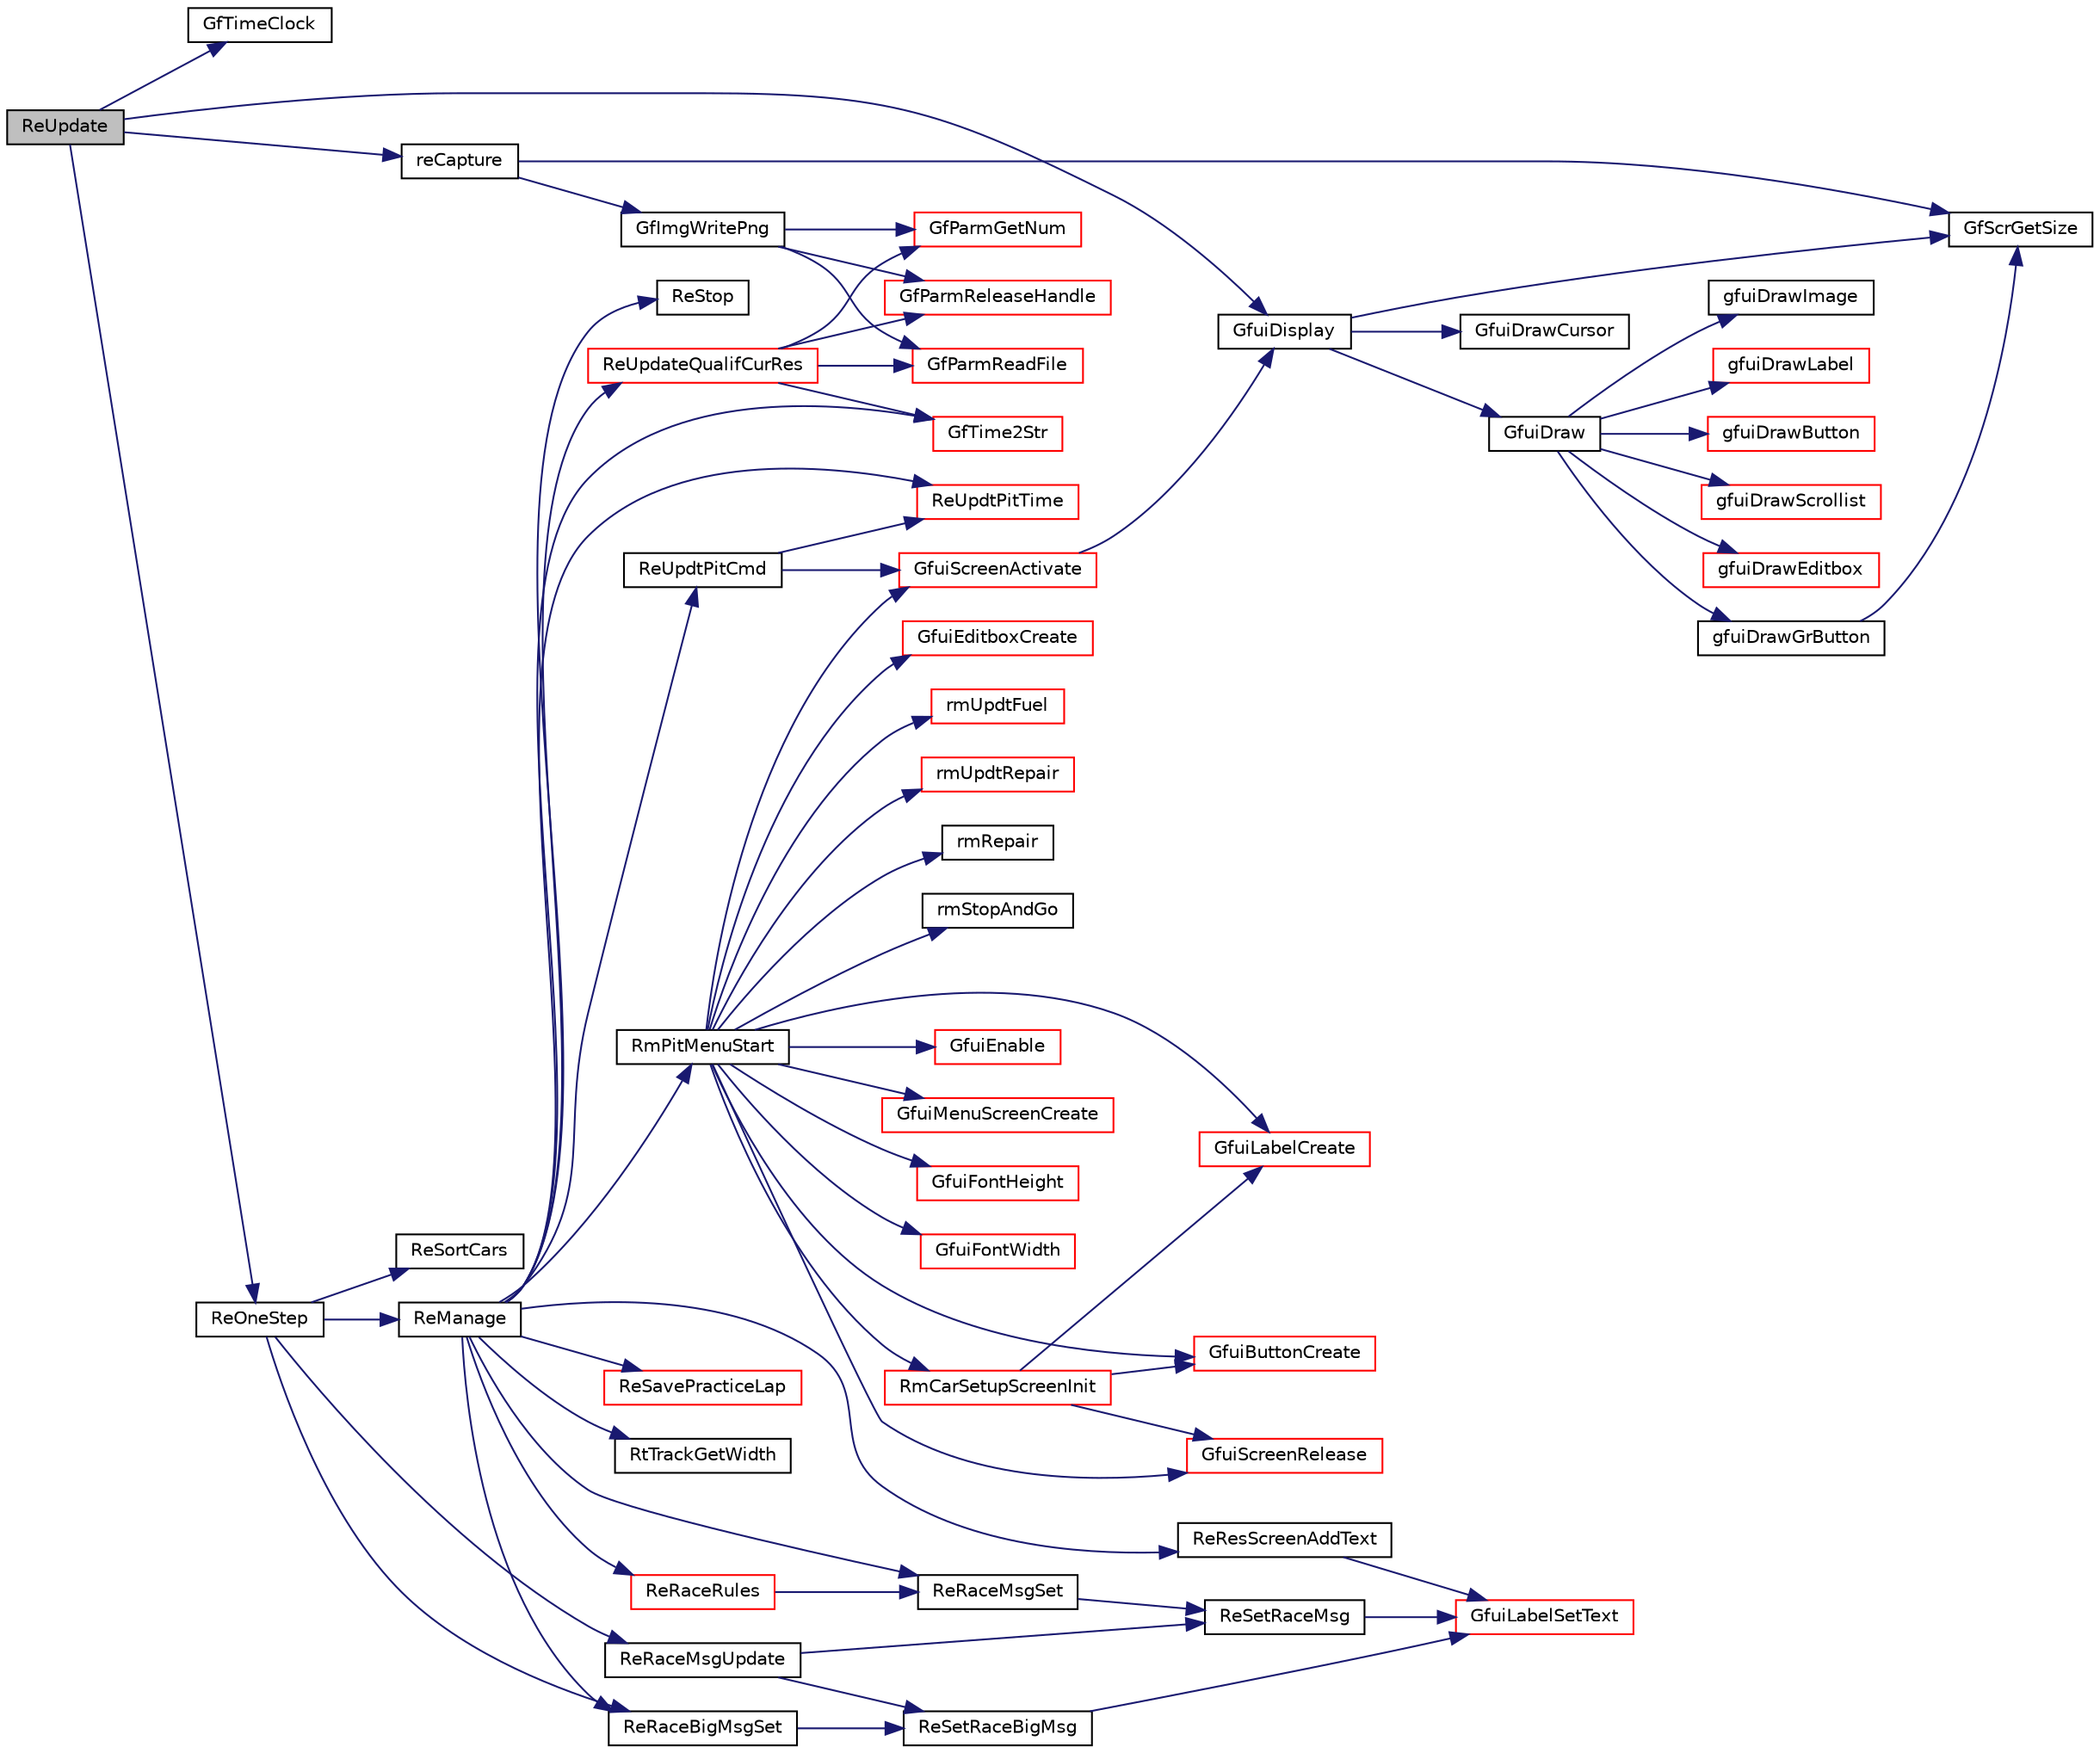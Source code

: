 digraph "ReUpdate"
{
  edge [fontname="Helvetica",fontsize="10",labelfontname="Helvetica",labelfontsize="10"];
  node [fontname="Helvetica",fontsize="10",shape=record];
  rankdir="LR";
  Node1 [label="ReUpdate",height=0.2,width=0.4,color="black", fillcolor="grey75", style="filled", fontcolor="black"];
  Node1 -> Node2 [color="midnightblue",fontsize="10",style="solid",fontname="Helvetica"];
  Node2 [label="GfTimeClock",height=0.2,width=0.4,color="black", fillcolor="white", style="filled",URL="$os_8cpp.html#aa735d1d80d0c5f9b180b077193f32c3b",tooltip="Get the time in seconds. "];
  Node1 -> Node3 [color="midnightblue",fontsize="10",style="solid",fontname="Helvetica"];
  Node3 [label="ReOneStep",height=0.2,width=0.4,color="black", fillcolor="white", style="filled",URL="$raceengine_8cpp.html#a47222ca180011ccaf70df056baacda2f"];
  Node3 -> Node4 [color="midnightblue",fontsize="10",style="solid",fontname="Helvetica"];
  Node4 [label="ReRaceBigMsgSet",height=0.2,width=0.4,color="black", fillcolor="white", style="filled",URL="$raceengine_8cpp.html#a000e495664ebe979c93e6a73a3140360"];
  Node4 -> Node5 [color="midnightblue",fontsize="10",style="solid",fontname="Helvetica"];
  Node5 [label="ReSetRaceBigMsg",height=0.2,width=0.4,color="black", fillcolor="white", style="filled",URL="$racegl_8cpp.html#a4c59665f68a1e122dccfb7dbc97aa408"];
  Node5 -> Node6 [color="midnightblue",fontsize="10",style="solid",fontname="Helvetica"];
  Node6 [label="GfuiLabelSetText",height=0.2,width=0.4,color="red", fillcolor="white", style="filled",URL="$group__gui.html#ga14f9a31e80f932a65f5bee3dec5a74af",tooltip="Change the text of a label. "];
  Node3 -> Node7 [color="midnightblue",fontsize="10",style="solid",fontname="Helvetica"];
  Node7 [label="ReManage",height=0.2,width=0.4,color="black", fillcolor="white", style="filled",URL="$raceengine_8cpp.html#aff10557e3972747b7705c59116b528c9"];
  Node7 -> Node8 [color="midnightblue",fontsize="10",style="solid",fontname="Helvetica"];
  Node8 [label="ReRaceMsgSet",height=0.2,width=0.4,color="black", fillcolor="white", style="filled",URL="$raceengine_8cpp.html#ab48ea94cf14c0384514c98e8666fd816"];
  Node8 -> Node9 [color="midnightblue",fontsize="10",style="solid",fontname="Helvetica"];
  Node9 [label="ReSetRaceMsg",height=0.2,width=0.4,color="black", fillcolor="white", style="filled",URL="$racegl_8cpp.html#aad980a0020557897bdf40cc877c8186b"];
  Node9 -> Node6 [color="midnightblue",fontsize="10",style="solid",fontname="Helvetica"];
  Node7 -> Node10 [color="midnightblue",fontsize="10",style="solid",fontname="Helvetica"];
  Node10 [label="RtTrackGetWidth",height=0.2,width=0.4,color="black", fillcolor="white", style="filled",URL="$group__tracktools.html#gaad9f106cbe7a2cca8e5e12976540f256",tooltip="Get the track width at the specified point. "];
  Node7 -> Node11 [color="midnightblue",fontsize="10",style="solid",fontname="Helvetica"];
  Node11 [label="ReStop",height=0.2,width=0.4,color="black", fillcolor="white", style="filled",URL="$raceengine_8cpp.html#ace58129caa6b6ea9b7c13e4b89135725"];
  Node7 -> Node12 [color="midnightblue",fontsize="10",style="solid",fontname="Helvetica"];
  Node12 [label="RmPitMenuStart",height=0.2,width=0.4,color="black", fillcolor="white", style="filled",URL="$group__racemantools.html#ga8c0feb024395d39840a78505890dbfff",tooltip="Pit menu. "];
  Node12 -> Node13 [color="midnightblue",fontsize="10",style="solid",fontname="Helvetica"];
  Node13 [label="GfuiScreenRelease",height=0.2,width=0.4,color="red", fillcolor="white", style="filled",URL="$group__gui.html#ga188b33e2755fc6c39199f60dd60cc6d5",tooltip="Release the given screen. "];
  Node12 -> Node14 [color="midnightblue",fontsize="10",style="solid",fontname="Helvetica"];
  Node14 [label="GfuiMenuScreenCreate",height=0.2,width=0.4,color="red", fillcolor="white", style="filled",URL="$group__gui.html#gab70812f22cff93bb3755501e56ded3a2",tooltip="Create a new menu screen. "];
  Node12 -> Node15 [color="midnightblue",fontsize="10",style="solid",fontname="Helvetica"];
  Node15 [label="GfuiLabelCreate",height=0.2,width=0.4,color="red", fillcolor="white", style="filled",URL="$group__gui.html#gab4145615769d37f74eb733b58f5345ee",tooltip="Add a label to a screen. "];
  Node12 -> Node16 [color="midnightblue",fontsize="10",style="solid",fontname="Helvetica"];
  Node16 [label="GfuiFontHeight",height=0.2,width=0.4,color="red", fillcolor="white", style="filled",URL="$guiobject_8cpp.html#a16c9a8131f2fa3e3ccabac1965c8666a"];
  Node12 -> Node17 [color="midnightblue",fontsize="10",style="solid",fontname="Helvetica"];
  Node17 [label="GfuiFontWidth",height=0.2,width=0.4,color="red", fillcolor="white", style="filled",URL="$guiobject_8cpp.html#a2ed095a2e38690deeb352913bac1024f"];
  Node12 -> Node18 [color="midnightblue",fontsize="10",style="solid",fontname="Helvetica"];
  Node18 [label="GfuiEditboxCreate",height=0.2,width=0.4,color="red", fillcolor="white", style="filled",URL="$group__gui.html#gaa9f8ff59f63c4c4959b20e60b3a01eb2",tooltip="Add a editbox to a screen. "];
  Node12 -> Node19 [color="midnightblue",fontsize="10",style="solid",fontname="Helvetica"];
  Node19 [label="rmUpdtFuel",height=0.2,width=0.4,color="red", fillcolor="white", style="filled",URL="$pitmenu_8cpp.html#affaae0f7647d911c25cc8dc0a6251243"];
  Node12 -> Node20 [color="midnightblue",fontsize="10",style="solid",fontname="Helvetica"];
  Node20 [label="rmUpdtRepair",height=0.2,width=0.4,color="red", fillcolor="white", style="filled",URL="$pitmenu_8cpp.html#ae889417d18ccbbe79d7b4353bf21d5ef"];
  Node12 -> Node21 [color="midnightblue",fontsize="10",style="solid",fontname="Helvetica"];
  Node21 [label="GfuiButtonCreate",height=0.2,width=0.4,color="red", fillcolor="white", style="filled",URL="$group__gui.html#ga48acf689c531b99051db5328023539fd",tooltip="Add a button to a screen. "];
  Node12 -> Node22 [color="midnightblue",fontsize="10",style="solid",fontname="Helvetica"];
  Node22 [label="rmRepair",height=0.2,width=0.4,color="black", fillcolor="white", style="filled",URL="$pitmenu_8cpp.html#a9c891df006360760600c5c9c0b289aaf"];
  Node12 -> Node23 [color="midnightblue",fontsize="10",style="solid",fontname="Helvetica"];
  Node23 [label="rmStopAndGo",height=0.2,width=0.4,color="black", fillcolor="white", style="filled",URL="$pitmenu_8cpp.html#a5240dfe365a4473dfdb5bfd2aadbc761"];
  Node12 -> Node24 [color="midnightblue",fontsize="10",style="solid",fontname="Helvetica"];
  Node24 [label="GfuiEnable",height=0.2,width=0.4,color="red", fillcolor="white", style="filled",URL="$group__gui.html#ga6e8e6932b5103bfa548539fc62cf7228",tooltip="Enable / Disable an object. "];
  Node12 -> Node25 [color="midnightblue",fontsize="10",style="solid",fontname="Helvetica"];
  Node25 [label="RmCarSetupScreenInit",height=0.2,width=0.4,color="red", fillcolor="white", style="filled",URL="$group__racemantools.html#gaf580553865926047292fa8da7cbaf50e",tooltip="Display car setup screen, for loading, saving and changing car setups. "];
  Node25 -> Node13 [color="midnightblue",fontsize="10",style="solid",fontname="Helvetica"];
  Node25 -> Node15 [color="midnightblue",fontsize="10",style="solid",fontname="Helvetica"];
  Node25 -> Node21 [color="midnightblue",fontsize="10",style="solid",fontname="Helvetica"];
  Node12 -> Node26 [color="midnightblue",fontsize="10",style="solid",fontname="Helvetica"];
  Node26 [label="GfuiScreenActivate",height=0.2,width=0.4,color="red", fillcolor="white", style="filled",URL="$group__gui.html#gadbbca757848adfdf2719c4678e30a0a2",tooltip="Activate a screen and make it current. "];
  Node26 -> Node27 [color="midnightblue",fontsize="10",style="solid",fontname="Helvetica"];
  Node27 [label="GfuiDisplay",height=0.2,width=0.4,color="black", fillcolor="white", style="filled",URL="$group__gui.html#ga556f4f79d6831b2c3f8d152471b7e1c9",tooltip="Display function for the GUI to be called during redisplay of glut. "];
  Node27 -> Node28 [color="midnightblue",fontsize="10",style="solid",fontname="Helvetica"];
  Node28 [label="GfScrGetSize",height=0.2,width=0.4,color="black", fillcolor="white", style="filled",URL="$group__screen.html#gadcb66ba3f12ba1cb4c98367898c7f432",tooltip="Get the screen and viewport sizes. "];
  Node27 -> Node29 [color="midnightblue",fontsize="10",style="solid",fontname="Helvetica"];
  Node29 [label="GfuiDraw",height=0.2,width=0.4,color="black", fillcolor="white", style="filled",URL="$gui_8h.html#a564fce5b185b3c92b85c7b16b6187e2c"];
  Node29 -> Node30 [color="midnightblue",fontsize="10",style="solid",fontname="Helvetica"];
  Node30 [label="gfuiDrawLabel",height=0.2,width=0.4,color="red", fillcolor="white", style="filled",URL="$gui_8h.html#a74a01d4e1042be04c670f6c3b6d7735b"];
  Node29 -> Node31 [color="midnightblue",fontsize="10",style="solid",fontname="Helvetica"];
  Node31 [label="gfuiDrawButton",height=0.2,width=0.4,color="red", fillcolor="white", style="filled",URL="$gui_8h.html#ae1057e6f10be9e8a86eb542fd143aa15"];
  Node29 -> Node32 [color="midnightblue",fontsize="10",style="solid",fontname="Helvetica"];
  Node32 [label="gfuiDrawGrButton",height=0.2,width=0.4,color="black", fillcolor="white", style="filled",URL="$gui_8h.html#a845cc5595650941b3262f59ec2151d73"];
  Node32 -> Node28 [color="midnightblue",fontsize="10",style="solid",fontname="Helvetica"];
  Node29 -> Node33 [color="midnightblue",fontsize="10",style="solid",fontname="Helvetica"];
  Node33 [label="gfuiDrawScrollist",height=0.2,width=0.4,color="red", fillcolor="white", style="filled",URL="$gui_8h.html#aa41908587a42a177f91d9085a0f5b9b9"];
  Node29 -> Node34 [color="midnightblue",fontsize="10",style="solid",fontname="Helvetica"];
  Node34 [label="gfuiDrawEditbox",height=0.2,width=0.4,color="red", fillcolor="white", style="filled",URL="$gui_8h.html#ae3becdff6cf216009b63e9b5606a3372"];
  Node29 -> Node35 [color="midnightblue",fontsize="10",style="solid",fontname="Helvetica"];
  Node35 [label="gfuiDrawImage",height=0.2,width=0.4,color="black", fillcolor="white", style="filled",URL="$gui_8h.html#a19363e75946ed269779205e15c4de478"];
  Node27 -> Node36 [color="midnightblue",fontsize="10",style="solid",fontname="Helvetica"];
  Node36 [label="GfuiDrawCursor",height=0.2,width=0.4,color="black", fillcolor="white", style="filled",URL="$gui_8h.html#a2b5094a549ab8d717c1adce3a25aa4d6"];
  Node7 -> Node37 [color="midnightblue",fontsize="10",style="solid",fontname="Helvetica"];
  Node37 [label="ReUpdtPitCmd",height=0.2,width=0.4,color="black", fillcolor="white", style="filled",URL="$raceengine_8cpp.html#a56f75f55f02675ca225e030645b6d152"];
  Node37 -> Node38 [color="midnightblue",fontsize="10",style="solid",fontname="Helvetica"];
  Node38 [label="ReUpdtPitTime",height=0.2,width=0.4,color="red", fillcolor="white", style="filled",URL="$raceengine_8cpp.html#a61d7d38674927f58f3357d7a6afb85d9"];
  Node37 -> Node26 [color="midnightblue",fontsize="10",style="solid",fontname="Helvetica"];
  Node7 -> Node38 [color="midnightblue",fontsize="10",style="solid",fontname="Helvetica"];
  Node7 -> Node39 [color="midnightblue",fontsize="10",style="solid",fontname="Helvetica"];
  Node39 [label="GfTime2Str",height=0.2,width=0.4,color="red", fillcolor="white", style="filled",URL="$group__screen.html#ga08bae5cfa88d58fc0a4e921f3923c164",tooltip="Convert a time in seconds (float) to an ascii string. "];
  Node7 -> Node40 [color="midnightblue",fontsize="10",style="solid",fontname="Helvetica"];
  Node40 [label="ReResScreenAddText",height=0.2,width=0.4,color="black", fillcolor="white", style="filled",URL="$racegl_8cpp.html#a97ee83d7da34fb809567674df5cc662f"];
  Node40 -> Node6 [color="midnightblue",fontsize="10",style="solid",fontname="Helvetica"];
  Node7 -> Node41 [color="midnightblue",fontsize="10",style="solid",fontname="Helvetica"];
  Node41 [label="ReSavePracticeLap",height=0.2,width=0.4,color="red", fillcolor="white", style="filled",URL="$raceresults_8cpp.html#aacd4f4fa747f940b53617802068e138b"];
  Node7 -> Node42 [color="midnightblue",fontsize="10",style="solid",fontname="Helvetica"];
  Node42 [label="ReUpdateQualifCurRes",height=0.2,width=0.4,color="red", fillcolor="white", style="filled",URL="$raceresults_8cpp.html#a269bb1e53a3eae7b78b877a435837acb"];
  Node42 -> Node43 [color="midnightblue",fontsize="10",style="solid",fontname="Helvetica"];
  Node43 [label="GfParmReadFile",height=0.2,width=0.4,color="red", fillcolor="white", style="filled",URL="$group__paramsfile.html#ga86fccfc1b5f8abf4ef6546896abd1e4f",tooltip="Read parameter set from file and return handle to parameter set. "];
  Node42 -> Node44 [color="midnightblue",fontsize="10",style="solid",fontname="Helvetica"];
  Node44 [label="GfParmGetNum",height=0.2,width=0.4,color="red", fillcolor="white", style="filled",URL="$group__paramsdata.html#ga57d6d6694c94482128c7b7bd6bf0a2e8",tooltip="Get a numerical parameter from the parameter set handle. "];
  Node42 -> Node39 [color="midnightblue",fontsize="10",style="solid",fontname="Helvetica"];
  Node42 -> Node45 [color="midnightblue",fontsize="10",style="solid",fontname="Helvetica"];
  Node45 [label="GfParmReleaseHandle",height=0.2,width=0.4,color="red", fillcolor="white", style="filled",URL="$group__paramsfile.html#ga1a1597d2697db41bcb9fdb64a6569761",tooltip="Release given parameter set handle parmHandle. "];
  Node7 -> Node4 [color="midnightblue",fontsize="10",style="solid",fontname="Helvetica"];
  Node7 -> Node46 [color="midnightblue",fontsize="10",style="solid",fontname="Helvetica"];
  Node46 [label="ReRaceRules",height=0.2,width=0.4,color="red", fillcolor="white", style="filled",URL="$raceengine_8cpp.html#aa6a4dfca351c4ea09af2b3c2e1d8db1f"];
  Node46 -> Node8 [color="midnightblue",fontsize="10",style="solid",fontname="Helvetica"];
  Node3 -> Node47 [color="midnightblue",fontsize="10",style="solid",fontname="Helvetica"];
  Node47 [label="ReRaceMsgUpdate",height=0.2,width=0.4,color="black", fillcolor="white", style="filled",URL="$raceengine_8cpp.html#a2b268e5768323b880a3f0533f54d797b"];
  Node47 -> Node9 [color="midnightblue",fontsize="10",style="solid",fontname="Helvetica"];
  Node47 -> Node5 [color="midnightblue",fontsize="10",style="solid",fontname="Helvetica"];
  Node3 -> Node48 [color="midnightblue",fontsize="10",style="solid",fontname="Helvetica"];
  Node48 [label="ReSortCars",height=0.2,width=0.4,color="black", fillcolor="white", style="filled",URL="$raceengine_8cpp.html#a6cd4a724ec4d3e3ca3508b6a0c5997c4"];
  Node1 -> Node27 [color="midnightblue",fontsize="10",style="solid",fontname="Helvetica"];
  Node1 -> Node49 [color="midnightblue",fontsize="10",style="solid",fontname="Helvetica"];
  Node49 [label="reCapture",height=0.2,width=0.4,color="black", fillcolor="white", style="filled",URL="$raceengine_8cpp.html#aaad3ba9ef11e8cbbcd9d8dfd10c66049"];
  Node49 -> Node28 [color="midnightblue",fontsize="10",style="solid",fontname="Helvetica"];
  Node49 -> Node50 [color="midnightblue",fontsize="10",style="solid",fontname="Helvetica"];
  Node50 [label="GfImgWritePng",height=0.2,width=0.4,color="black", fillcolor="white", style="filled",URL="$group__img.html#gacf644f0b79484199d0c32f63e8e3ed67",tooltip="Write a buffer to a png image on disk. "];
  Node50 -> Node43 [color="midnightblue",fontsize="10",style="solid",fontname="Helvetica"];
  Node50 -> Node44 [color="midnightblue",fontsize="10",style="solid",fontname="Helvetica"];
  Node50 -> Node45 [color="midnightblue",fontsize="10",style="solid",fontname="Helvetica"];
}
